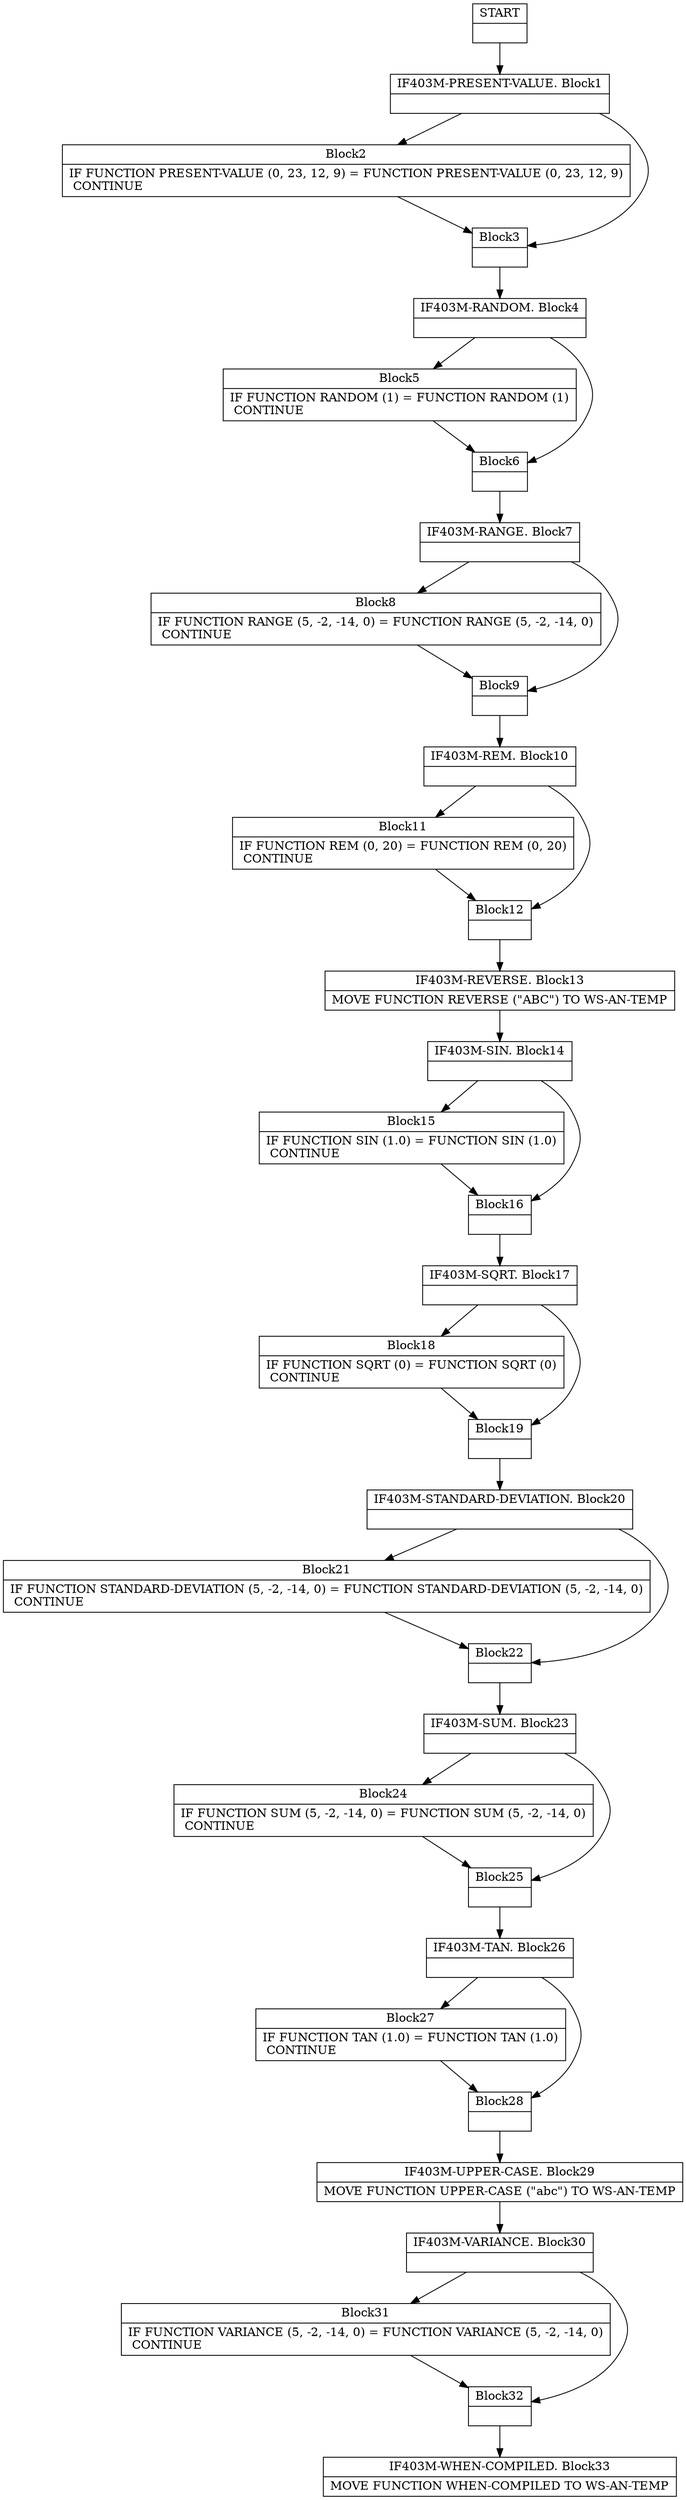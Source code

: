 digraph Cfg {
node [
shape = "record"
]

edge [
arrowtail = "empty"
]
Block0 [
label = "{START|}"
]
Block1 [
label = "{IF403M-PRESENT-VALUE. Block1|}"
]
Block2 [
label = "{Block2|    IF FUNCTION PRESENT-VALUE (0, 23, 12, 9) =          FUNCTION PRESENT-VALUE (0, 23, 12, 9)\l                CONTINUE\l}"
]
Block3 [
label = "{Block3|}"
]
Block4 [
label = "{IF403M-RANDOM. Block4|}"
]
Block5 [
label = "{Block5|    IF FUNCTION RANDOM (1) = FUNCTION RANDOM (1)\l                CONTINUE\l}"
]
Block6 [
label = "{Block6|}"
]
Block7 [
label = "{IF403M-RANGE. Block7|}"
]
Block8 [
label = "{Block8|    IF FUNCTION RANGE (5, -2, -14, 0) =          FUNCTION RANGE (5, -2, -14, 0)\l                CONTINUE\l}"
]
Block9 [
label = "{Block9|}"
]
Block10 [
label = "{IF403M-REM. Block10|}"
]
Block11 [
label = "{Block11|    IF FUNCTION REM (0, 20) = FUNCTION REM (0, 20)\l                CONTINUE\l}"
]
Block12 [
label = "{Block12|}"
]
Block13 [
label = "{IF403M-REVERSE. Block13|    MOVE FUNCTION REVERSE (\"ABC\") TO WS-AN-TEMP\l}"
]
Block14 [
label = "{IF403M-SIN. Block14|}"
]
Block15 [
label = "{Block15|    IF FUNCTION SIN (1.0) = FUNCTION SIN (1.0)\l                CONTINUE\l}"
]
Block16 [
label = "{Block16|}"
]
Block17 [
label = "{IF403M-SQRT. Block17|}"
]
Block18 [
label = "{Block18|    IF FUNCTION SQRT (0) = FUNCTION SQRT (0)\l                CONTINUE\l}"
]
Block19 [
label = "{Block19|}"
]
Block20 [
label = "{IF403M-STANDARD-DEVIATION. Block20|}"
]
Block21 [
label = "{Block21|    IF FUNCTION STANDARD-DEVIATION (5, -2, -14, 0) =          FUNCTION STANDARD-DEVIATION (5, -2, -14, 0)\l                CONTINUE\l}"
]
Block22 [
label = "{Block22|}"
]
Block23 [
label = "{IF403M-SUM. Block23|}"
]
Block24 [
label = "{Block24|    IF FUNCTION SUM (5, -2, -14, 0) =          FUNCTION SUM (5, -2, -14, 0)\l                CONTINUE\l}"
]
Block25 [
label = "{Block25|}"
]
Block26 [
label = "{IF403M-TAN. Block26|}"
]
Block27 [
label = "{Block27|    IF FUNCTION TAN (1.0) = FUNCTION TAN (1.0)\l                CONTINUE\l}"
]
Block28 [
label = "{Block28|}"
]
Block29 [
label = "{IF403M-UPPER-CASE. Block29|    MOVE FUNCTION UPPER-CASE (\"abc\") TO WS-AN-TEMP\l}"
]
Block30 [
label = "{IF403M-VARIANCE. Block30|}"
]
Block31 [
label = "{Block31|    IF FUNCTION VARIANCE (5, -2, -14, 0) =          FUNCTION VARIANCE (5, -2, -14, 0)\l                CONTINUE\l}"
]
Block32 [
label = "{Block32|}"
]
Block33 [
label = "{IF403M-WHEN-COMPILED. Block33|    MOVE FUNCTION WHEN-COMPILED TO WS-AN-TEMP\l}"
]
Block0 -> Block1
Block1 -> Block2
Block1 -> Block3
Block2 -> Block3
Block3 -> Block4
Block4 -> Block5
Block4 -> Block6
Block5 -> Block6
Block6 -> Block7
Block7 -> Block8
Block7 -> Block9
Block8 -> Block9
Block9 -> Block10
Block10 -> Block11
Block10 -> Block12
Block11 -> Block12
Block12 -> Block13
Block13 -> Block14
Block14 -> Block15
Block14 -> Block16
Block15 -> Block16
Block16 -> Block17
Block17 -> Block18
Block17 -> Block19
Block18 -> Block19
Block19 -> Block20
Block20 -> Block21
Block20 -> Block22
Block21 -> Block22
Block22 -> Block23
Block23 -> Block24
Block23 -> Block25
Block24 -> Block25
Block25 -> Block26
Block26 -> Block27
Block26 -> Block28
Block27 -> Block28
Block28 -> Block29
Block29 -> Block30
Block30 -> Block31
Block30 -> Block32
Block31 -> Block32
Block32 -> Block33

}

